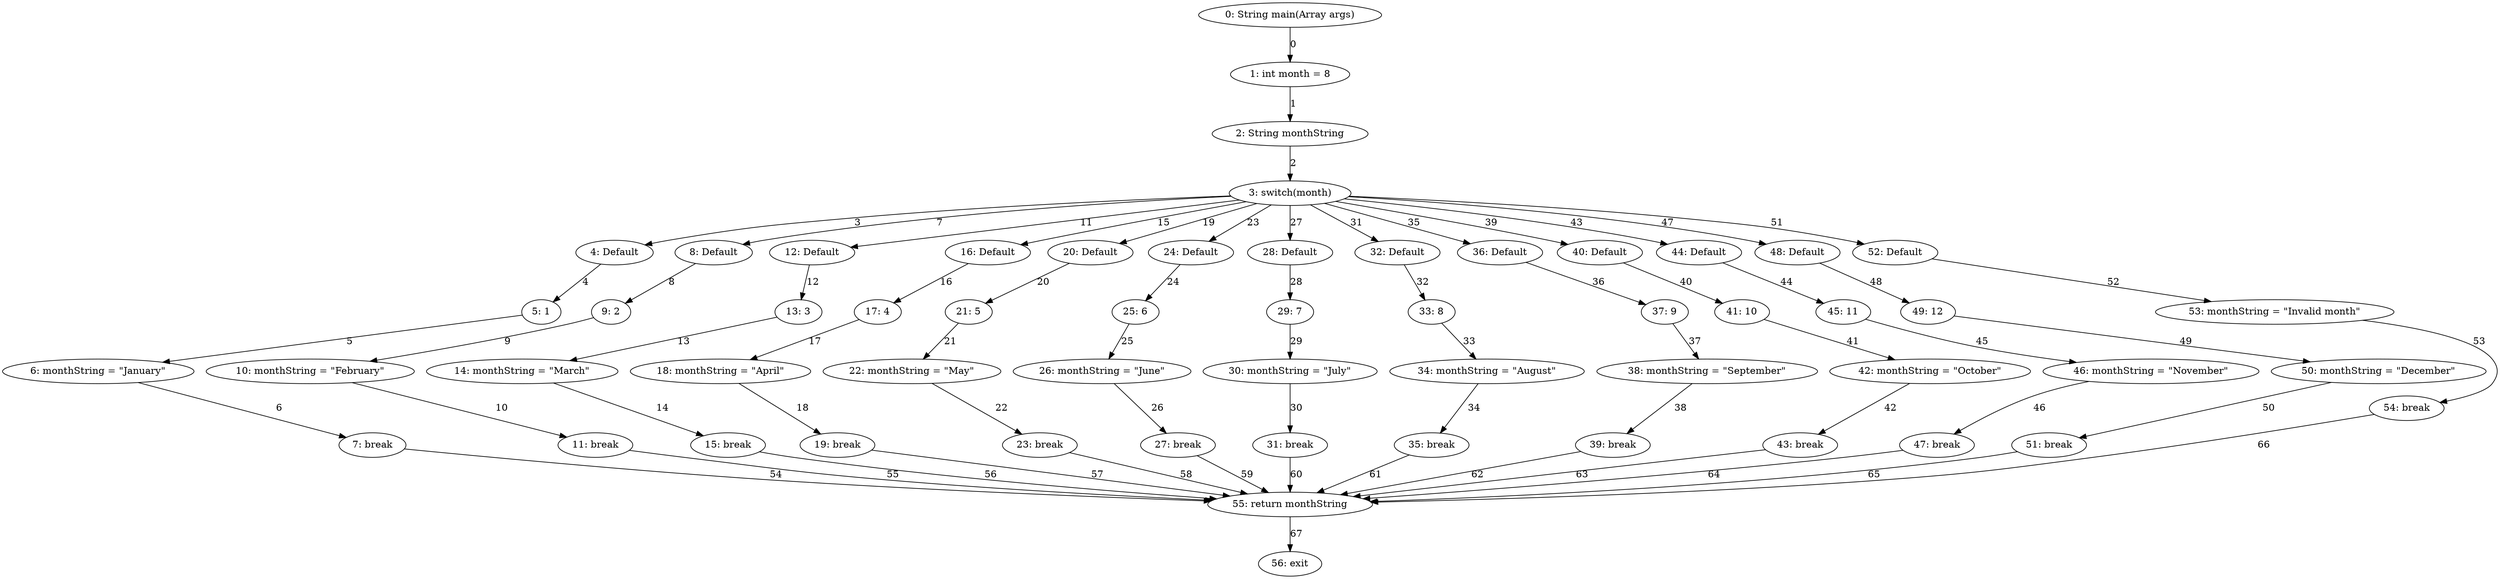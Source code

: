 digraph G {
  1 [ label="0: String main(Array args)" ];
  2 [ label="1: int month = 8" ];
  3 [ label="2: String monthString" ];
  4 [ label="3: switch(month)" ];
  5 [ label="4: Default" ];
  6 [ label="5: 1" ];
  7 [ label="6: monthString = \"January\"" ];
  8 [ label="7: break" ];
  9 [ label="8: Default" ];
  10 [ label="9: 2" ];
  11 [ label="10: monthString = \"February\"" ];
  12 [ label="11: break" ];
  13 [ label="12: Default" ];
  14 [ label="13: 3" ];
  15 [ label="14: monthString = \"March\"" ];
  16 [ label="15: break" ];
  17 [ label="16: Default" ];
  18 [ label="17: 4" ];
  19 [ label="18: monthString = \"April\"" ];
  20 [ label="19: break" ];
  21 [ label="20: Default" ];
  22 [ label="21: 5" ];
  23 [ label="22: monthString = \"May\"" ];
  24 [ label="23: break" ];
  25 [ label="24: Default" ];
  26 [ label="25: 6" ];
  27 [ label="26: monthString = \"June\"" ];
  28 [ label="27: break" ];
  29 [ label="28: Default" ];
  30 [ label="29: 7" ];
  31 [ label="30: monthString = \"July\"" ];
  32 [ label="31: break" ];
  33 [ label="32: Default" ];
  34 [ label="33: 8" ];
  35 [ label="34: monthString = \"August\"" ];
  36 [ label="35: break" ];
  37 [ label="36: Default" ];
  38 [ label="37: 9" ];
  39 [ label="38: monthString = \"September\"" ];
  40 [ label="39: break" ];
  41 [ label="40: Default" ];
  42 [ label="41: 10" ];
  43 [ label="42: monthString = \"October\"" ];
  44 [ label="43: break" ];
  45 [ label="44: Default" ];
  46 [ label="45: 11" ];
  47 [ label="46: monthString = \"November\"" ];
  48 [ label="47: break" ];
  49 [ label="48: Default" ];
  50 [ label="49: 12" ];
  51 [ label="50: monthString = \"December\"" ];
  52 [ label="51: break" ];
  53 [ label="52: Default" ];
  54 [ label="53: monthString = \"Invalid month\"" ];
  55 [ label="54: break" ];
  56 [ label="55: return monthString" ];
  57 [ label="56: exit" ];
  1 -> 2 [ label="0" ];
  2 -> 3 [ label="1" ];
  3 -> 4 [ label="2" ];
  4 -> 5 [ label="3" ];
  5 -> 6 [ label="4" ];
  6 -> 7 [ label="5" ];
  7 -> 8 [ label="6" ];
  4 -> 9 [ label="7" ];
  9 -> 10 [ label="8" ];
  10 -> 11 [ label="9" ];
  11 -> 12 [ label="10" ];
  4 -> 13 [ label="11" ];
  13 -> 14 [ label="12" ];
  14 -> 15 [ label="13" ];
  15 -> 16 [ label="14" ];
  4 -> 17 [ label="15" ];
  17 -> 18 [ label="16" ];
  18 -> 19 [ label="17" ];
  19 -> 20 [ label="18" ];
  4 -> 21 [ label="19" ];
  21 -> 22 [ label="20" ];
  22 -> 23 [ label="21" ];
  23 -> 24 [ label="22" ];
  4 -> 25 [ label="23" ];
  25 -> 26 [ label="24" ];
  26 -> 27 [ label="25" ];
  27 -> 28 [ label="26" ];
  4 -> 29 [ label="27" ];
  29 -> 30 [ label="28" ];
  30 -> 31 [ label="29" ];
  31 -> 32 [ label="30" ];
  4 -> 33 [ label="31" ];
  33 -> 34 [ label="32" ];
  34 -> 35 [ label="33" ];
  35 -> 36 [ label="34" ];
  4 -> 37 [ label="35" ];
  37 -> 38 [ label="36" ];
  38 -> 39 [ label="37" ];
  39 -> 40 [ label="38" ];
  4 -> 41 [ label="39" ];
  41 -> 42 [ label="40" ];
  42 -> 43 [ label="41" ];
  43 -> 44 [ label="42" ];
  4 -> 45 [ label="43" ];
  45 -> 46 [ label="44" ];
  46 -> 47 [ label="45" ];
  47 -> 48 [ label="46" ];
  4 -> 49 [ label="47" ];
  49 -> 50 [ label="48" ];
  50 -> 51 [ label="49" ];
  51 -> 52 [ label="50" ];
  4 -> 53 [ label="51" ];
  53 -> 54 [ label="52" ];
  54 -> 55 [ label="53" ];
  8 -> 56 [ label="54" ];
  12 -> 56 [ label="55" ];
  16 -> 56 [ label="56" ];
  20 -> 56 [ label="57" ];
  24 -> 56 [ label="58" ];
  28 -> 56 [ label="59" ];
  32 -> 56 [ label="60" ];
  36 -> 56 [ label="61" ];
  40 -> 56 [ label="62" ];
  44 -> 56 [ label="63" ];
  48 -> 56 [ label="64" ];
  52 -> 56 [ label="65" ];
  55 -> 56 [ label="66" ];
  56 -> 57 [ label="67" ];
}
